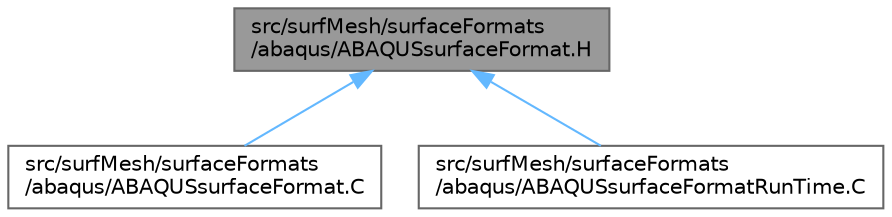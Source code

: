 digraph "src/surfMesh/surfaceFormats/abaqus/ABAQUSsurfaceFormat.H"
{
 // LATEX_PDF_SIZE
  bgcolor="transparent";
  edge [fontname=Helvetica,fontsize=10,labelfontname=Helvetica,labelfontsize=10];
  node [fontname=Helvetica,fontsize=10,shape=box,height=0.2,width=0.4];
  Node1 [id="Node000001",label="src/surfMesh/surfaceFormats\l/abaqus/ABAQUSsurfaceFormat.H",height=0.2,width=0.4,color="gray40", fillcolor="grey60", style="filled", fontcolor="black",tooltip=" "];
  Node1 -> Node2 [id="edge1_Node000001_Node000002",dir="back",color="steelblue1",style="solid",tooltip=" "];
  Node2 [id="Node000002",label="src/surfMesh/surfaceFormats\l/abaqus/ABAQUSsurfaceFormat.C",height=0.2,width=0.4,color="grey40", fillcolor="white", style="filled",URL="$ABAQUSsurfaceFormat_8C.html",tooltip=" "];
  Node1 -> Node3 [id="edge2_Node000001_Node000003",dir="back",color="steelblue1",style="solid",tooltip=" "];
  Node3 [id="Node000003",label="src/surfMesh/surfaceFormats\l/abaqus/ABAQUSsurfaceFormatRunTime.C",height=0.2,width=0.4,color="grey40", fillcolor="white", style="filled",URL="$ABAQUSsurfaceFormatRunTime_8C.html",tooltip=" "];
}
